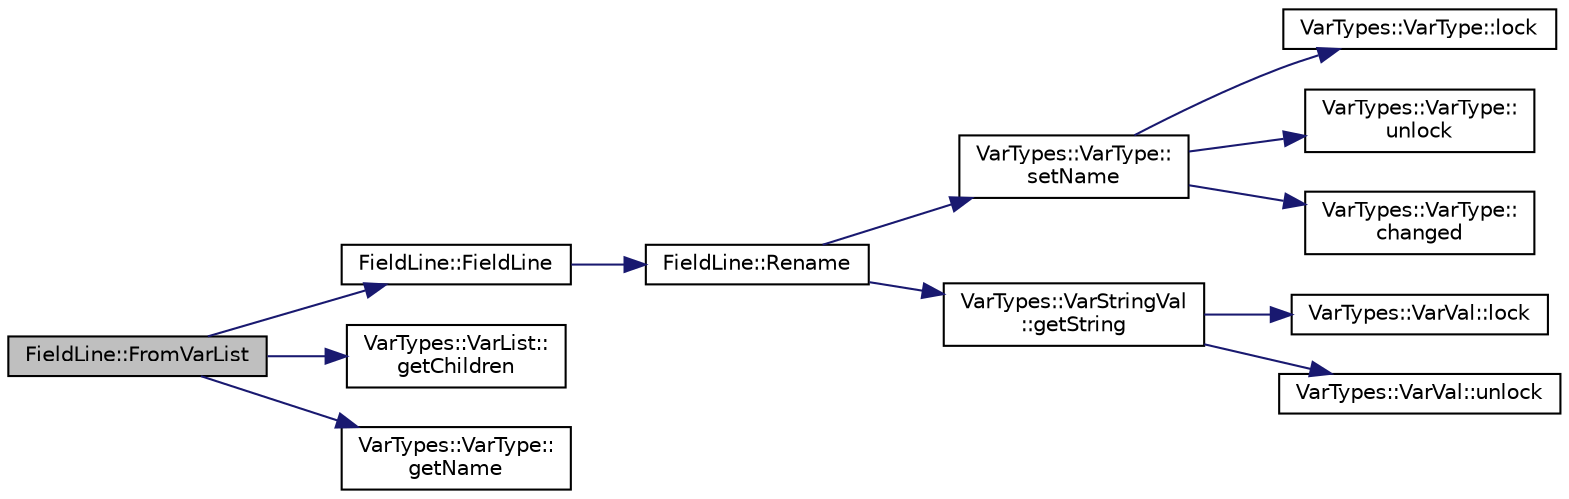 digraph "FieldLine::FromVarList"
{
 // INTERACTIVE_SVG=YES
  edge [fontname="Helvetica",fontsize="10",labelfontname="Helvetica",labelfontsize="10"];
  node [fontname="Helvetica",fontsize="10",shape=record];
  rankdir="LR";
  Node1 [label="FieldLine::FromVarList",height=0.2,width=0.4,color="black", fillcolor="grey75", style="filled", fontcolor="black"];
  Node1 -> Node2 [color="midnightblue",fontsize="10",style="solid",fontname="Helvetica"];
  Node2 [label="FieldLine::FieldLine",height=0.2,width=0.4,color="black", fillcolor="white", style="filled",URL="$db/dda/class_field_line.html#a79ae2a1a90b2e9a4e99c9dfdd8d1a758"];
  Node2 -> Node3 [color="midnightblue",fontsize="10",style="solid",fontname="Helvetica"];
  Node3 [label="FieldLine::Rename",height=0.2,width=0.4,color="black", fillcolor="white", style="filled",URL="$db/dda/class_field_line.html#aa80bfb6dff20a1f193a2f5192fa59076"];
  Node3 -> Node4 [color="midnightblue",fontsize="10",style="solid",fontname="Helvetica"];
  Node4 [label="VarTypes::VarType::\lsetName",height=0.2,width=0.4,color="black", fillcolor="white", style="filled",URL="$d4/d59/class_var_types_1_1_var_type.html#a323df27bbbe7d4dfa771d4af772c3b48",tooltip="Set the string label of this node. "];
  Node4 -> Node5 [color="midnightblue",fontsize="10",style="solid",fontname="Helvetica"];
  Node5 [label="VarTypes::VarType::lock",height=0.2,width=0.4,color="black", fillcolor="white", style="filled",URL="$d4/d59/class_var_types_1_1_var_type.html#ae3cc30264a849e50988b92ed305d80d2"];
  Node4 -> Node6 [color="midnightblue",fontsize="10",style="solid",fontname="Helvetica"];
  Node6 [label="VarTypes::VarType::\lunlock",height=0.2,width=0.4,color="black", fillcolor="white", style="filled",URL="$d4/d59/class_var_types_1_1_var_type.html#aa879148410da333f6b9bf5c5e58fbad8"];
  Node4 -> Node7 [color="midnightblue",fontsize="10",style="solid",fontname="Helvetica"];
  Node7 [label="VarTypes::VarType::\lchanged",height=0.2,width=0.4,color="black", fillcolor="white", style="filled",URL="$d4/d59/class_var_types_1_1_var_type.html#a25814e23ce918002421797d6a1d1fba3"];
  Node3 -> Node8 [color="midnightblue",fontsize="10",style="solid",fontname="Helvetica"];
  Node8 [label="VarTypes::VarStringVal\l::getString",height=0.2,width=0.4,color="black", fillcolor="white", style="filled",URL="$db/d2f/class_var_types_1_1_var_string_val.html#a4f8461fed9d174b500b03a944e357b6f"];
  Node8 -> Node9 [color="midnightblue",fontsize="10",style="solid",fontname="Helvetica"];
  Node9 [label="VarTypes::VarVal::lock",height=0.2,width=0.4,color="black", fillcolor="white", style="filled",URL="$d6/de8/class_var_types_1_1_var_val.html#a687df377b593f5ab5ac0b26d22728d4a"];
  Node8 -> Node10 [color="midnightblue",fontsize="10",style="solid",fontname="Helvetica"];
  Node10 [label="VarTypes::VarVal::unlock",height=0.2,width=0.4,color="black", fillcolor="white", style="filled",URL="$d6/de8/class_var_types_1_1_var_val.html#a6f1d886beb58366ce6c157b224ff26f8"];
  Node1 -> Node11 [color="midnightblue",fontsize="10",style="solid",fontname="Helvetica"];
  Node11 [label="VarTypes::VarList::\lgetChildren",height=0.2,width=0.4,color="black", fillcolor="white", style="filled",URL="$d1/d74/class_var_types_1_1_var_list.html#a1e8347e1bfa932c7f928effd55710462",tooltip="returns a vector of all children in the order that they occur in internally "];
  Node1 -> Node12 [color="midnightblue",fontsize="10",style="solid",fontname="Helvetica"];
  Node12 [label="VarTypes::VarType::\lgetName",height=0.2,width=0.4,color="black", fillcolor="white", style="filled",URL="$d4/d59/class_var_types_1_1_var_type.html#a1b2c2afe68e503417551b47a643fb5c2",tooltip="Get the string label of this node. "];
}
